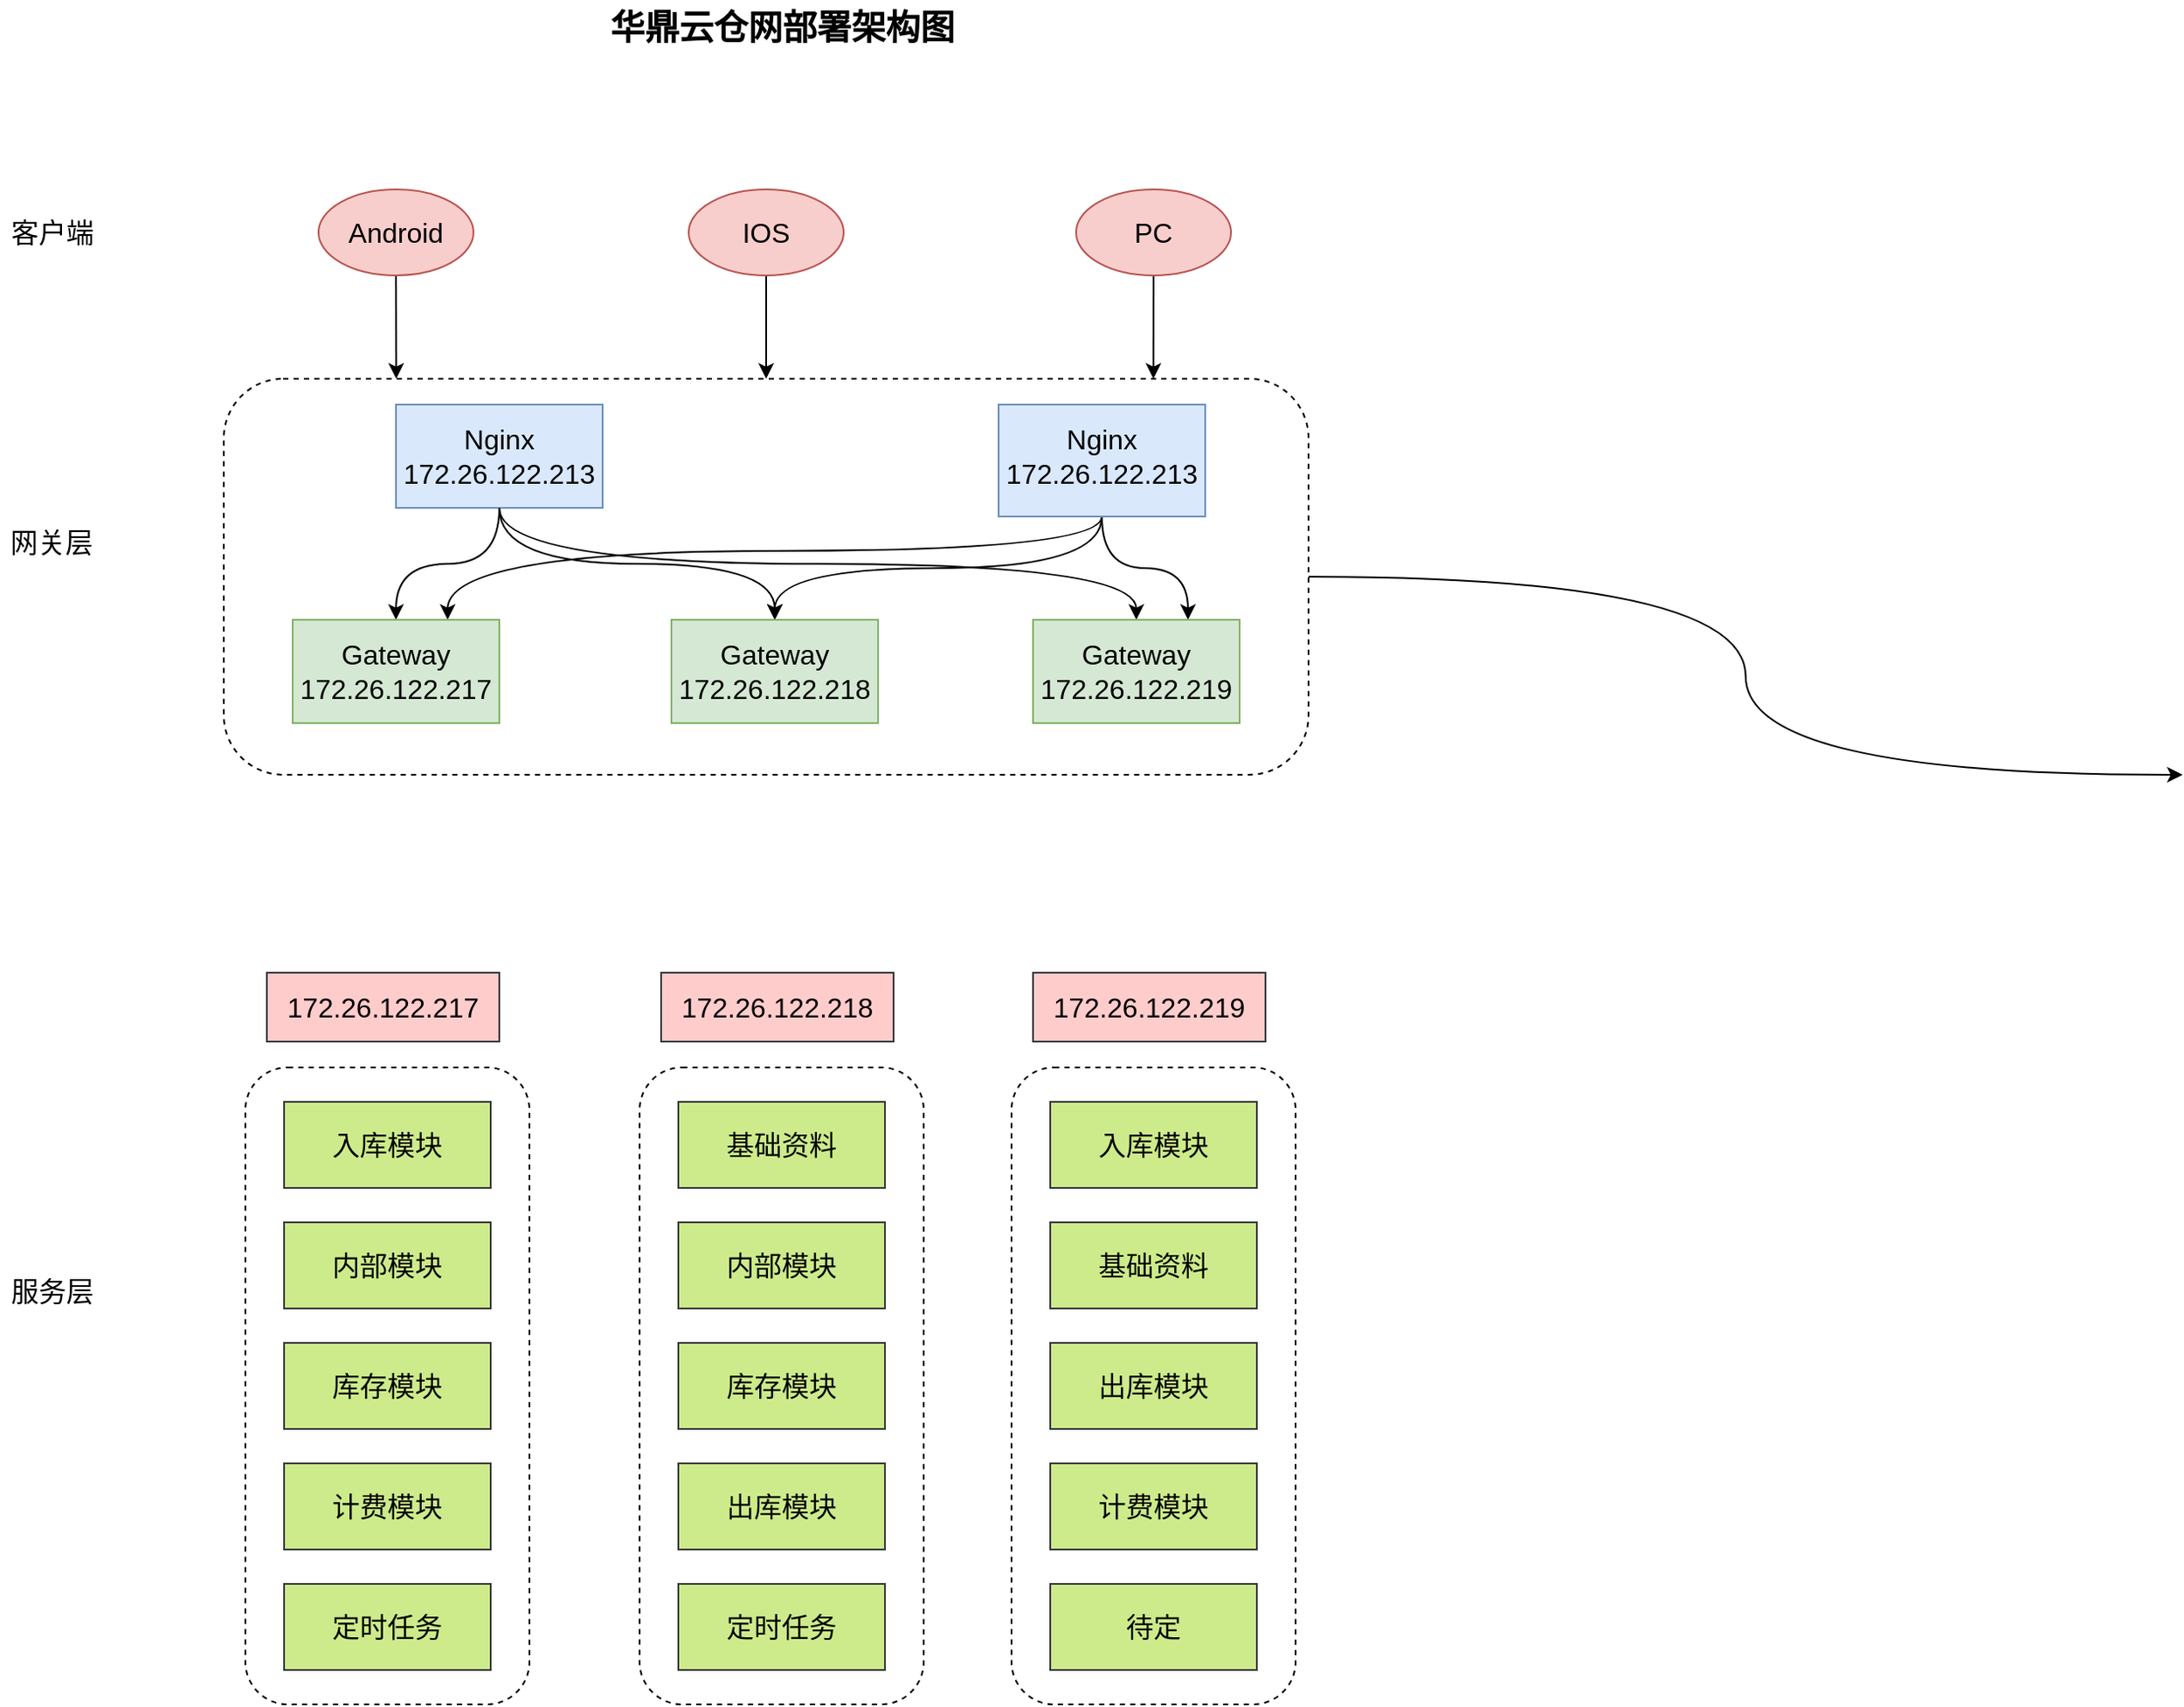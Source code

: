<mxfile version="15.9.4" type="github">
  <diagram id="0WlvMbETFTRI-HPRhYiD" name="Page-1">
    <mxGraphModel dx="1769" dy="621" grid="1" gridSize="10" guides="1" tooltips="1" connect="1" arrows="1" fold="1" page="1" pageScale="1" pageWidth="827" pageHeight="1169" math="0" shadow="0">
      <root>
        <mxCell id="0" />
        <mxCell id="1" parent="0" />
        <mxCell id="SmQ9b6Evit55e1KI1vsO-1" value="华鼎云仓网部署架构图" style="text;html=1;align=center;verticalAlign=middle;resizable=0;points=[];autosize=1;strokeColor=none;fillColor=none;fontStyle=1;fontSize=20;" vertex="1" parent="1">
          <mxGeometry x="304" y="20" width="220" height="30" as="geometry" />
        </mxCell>
        <mxCell id="SmQ9b6Evit55e1KI1vsO-48" style="edgeStyle=orthogonalEdgeStyle;curved=1;rounded=0;orthogonalLoop=1;jettySize=auto;html=1;entryX=0.5;entryY=0;entryDx=0;entryDy=0;fontSize=16;" edge="1" parent="1" source="SmQ9b6Evit55e1KI1vsO-3">
          <mxGeometry relative="1" as="geometry">
            <mxPoint x="1227.75" y="470" as="targetPoint" />
          </mxGeometry>
        </mxCell>
        <mxCell id="SmQ9b6Evit55e1KI1vsO-3" value="" style="rounded=1;whiteSpace=wrap;html=1;fontSize=20;labelBackgroundColor=none;fillColor=none;dashed=1;" vertex="1" parent="1">
          <mxGeometry x="90" y="240" width="630" height="230" as="geometry" />
        </mxCell>
        <mxCell id="SmQ9b6Evit55e1KI1vsO-24" style="edgeStyle=orthogonalEdgeStyle;curved=1;rounded=0;orthogonalLoop=1;jettySize=auto;html=1;exitX=0.5;exitY=1;exitDx=0;exitDy=0;fontSize=16;" edge="1" parent="1" source="SmQ9b6Evit55e1KI1vsO-4" target="SmQ9b6Evit55e1KI1vsO-3">
          <mxGeometry relative="1" as="geometry">
            <Array as="points">
              <mxPoint x="190" y="380" />
              <mxPoint x="190" y="380" />
            </Array>
          </mxGeometry>
        </mxCell>
        <mxCell id="SmQ9b6Evit55e1KI1vsO-27" style="edgeStyle=orthogonalEdgeStyle;curved=1;rounded=0;orthogonalLoop=1;jettySize=auto;html=1;fontSize=16;exitX=0.5;exitY=1;exitDx=0;exitDy=0;" edge="1" parent="1" source="SmQ9b6Evit55e1KI1vsO-4" target="SmQ9b6Evit55e1KI1vsO-21">
          <mxGeometry relative="1" as="geometry" />
        </mxCell>
        <mxCell id="SmQ9b6Evit55e1KI1vsO-28" style="edgeStyle=orthogonalEdgeStyle;curved=1;rounded=0;orthogonalLoop=1;jettySize=auto;html=1;exitX=0.5;exitY=1;exitDx=0;exitDy=0;entryX=0.5;entryY=0;entryDx=0;entryDy=0;fontSize=16;" edge="1" parent="1" source="SmQ9b6Evit55e1KI1vsO-4" target="SmQ9b6Evit55e1KI1vsO-22">
          <mxGeometry relative="1" as="geometry" />
        </mxCell>
        <mxCell id="SmQ9b6Evit55e1KI1vsO-4" value="" style="rounded=0;whiteSpace=wrap;html=1;labelBackgroundColor=none;fontSize=20;fillColor=#dae8fc;strokeColor=#6c8ebf;" vertex="1" parent="1">
          <mxGeometry x="190" y="255" width="120" height="60" as="geometry" />
        </mxCell>
        <mxCell id="SmQ9b6Evit55e1KI1vsO-43" style="edgeStyle=orthogonalEdgeStyle;curved=1;rounded=0;orthogonalLoop=1;jettySize=auto;html=1;entryX=0.159;entryY=0;entryDx=0;entryDy=0;entryPerimeter=0;fontSize=16;" edge="1" parent="1" source="SmQ9b6Evit55e1KI1vsO-5" target="SmQ9b6Evit55e1KI1vsO-3">
          <mxGeometry relative="1" as="geometry" />
        </mxCell>
        <mxCell id="SmQ9b6Evit55e1KI1vsO-5" value="Android" style="ellipse;whiteSpace=wrap;html=1;labelBackgroundColor=none;fontSize=16;fillColor=#f8cecc;strokeColor=#b85450;" vertex="1" parent="1">
          <mxGeometry x="145" y="130" width="90" height="50" as="geometry" />
        </mxCell>
        <mxCell id="SmQ9b6Evit55e1KI1vsO-42" style="edgeStyle=orthogonalEdgeStyle;curved=1;rounded=0;orthogonalLoop=1;jettySize=auto;html=1;entryX=0.5;entryY=0;entryDx=0;entryDy=0;fontSize=16;" edge="1" parent="1" source="SmQ9b6Evit55e1KI1vsO-6" target="SmQ9b6Evit55e1KI1vsO-3">
          <mxGeometry relative="1" as="geometry" />
        </mxCell>
        <mxCell id="SmQ9b6Evit55e1KI1vsO-6" value="IOS" style="ellipse;whiteSpace=wrap;html=1;labelBackgroundColor=none;fontSize=16;fillColor=#f8cecc;strokeColor=#b85450;" vertex="1" parent="1">
          <mxGeometry x="360" y="130" width="90" height="50" as="geometry" />
        </mxCell>
        <mxCell id="SmQ9b6Evit55e1KI1vsO-41" style="edgeStyle=orthogonalEdgeStyle;curved=1;rounded=0;orthogonalLoop=1;jettySize=auto;html=1;entryX=0.857;entryY=0;entryDx=0;entryDy=0;entryPerimeter=0;fontSize=16;" edge="1" parent="1" source="SmQ9b6Evit55e1KI1vsO-7" target="SmQ9b6Evit55e1KI1vsO-3">
          <mxGeometry relative="1" as="geometry" />
        </mxCell>
        <mxCell id="SmQ9b6Evit55e1KI1vsO-7" value="PC" style="ellipse;whiteSpace=wrap;html=1;labelBackgroundColor=none;fontSize=16;fillColor=#f8cecc;strokeColor=#b85450;" vertex="1" parent="1">
          <mxGeometry x="585" y="130" width="90" height="50" as="geometry" />
        </mxCell>
        <mxCell id="SmQ9b6Evit55e1KI1vsO-8" value="网关层" style="text;html=1;strokeColor=none;fillColor=none;align=center;verticalAlign=middle;whiteSpace=wrap;rounded=0;labelBackgroundColor=none;fontSize=16;" vertex="1" parent="1">
          <mxGeometry x="-40" y="320" width="60" height="30" as="geometry" />
        </mxCell>
        <mxCell id="SmQ9b6Evit55e1KI1vsO-26" style="edgeStyle=orthogonalEdgeStyle;curved=1;rounded=0;orthogonalLoop=1;jettySize=auto;html=1;entryX=0.5;entryY=0;entryDx=0;entryDy=0;fontSize=16;exitX=0.5;exitY=1;exitDx=0;exitDy=0;" edge="1" parent="1" source="SmQ9b6Evit55e1KI1vsO-4" target="SmQ9b6Evit55e1KI1vsO-19">
          <mxGeometry relative="1" as="geometry">
            <mxPoint x="250" y="320" as="sourcePoint" />
          </mxGeometry>
        </mxCell>
        <mxCell id="SmQ9b6Evit55e1KI1vsO-9" value="Nginx&lt;br&gt;172.26.122.213" style="text;html=1;strokeColor=none;fillColor=none;align=center;verticalAlign=middle;whiteSpace=wrap;rounded=0;labelBackgroundColor=none;fontSize=16;" vertex="1" parent="1">
          <mxGeometry x="195" y="265" width="110" height="40" as="geometry" />
        </mxCell>
        <mxCell id="SmQ9b6Evit55e1KI1vsO-33" style="edgeStyle=orthogonalEdgeStyle;curved=1;rounded=0;orthogonalLoop=1;jettySize=auto;html=1;entryX=0.75;entryY=0;entryDx=0;entryDy=0;fontSize=16;" edge="1" parent="1" source="SmQ9b6Evit55e1KI1vsO-10" target="SmQ9b6Evit55e1KI1vsO-19">
          <mxGeometry relative="1" as="geometry">
            <Array as="points">
              <mxPoint x="600" y="340" />
              <mxPoint x="220" y="340" />
            </Array>
          </mxGeometry>
        </mxCell>
        <mxCell id="SmQ9b6Evit55e1KI1vsO-34" style="edgeStyle=orthogonalEdgeStyle;curved=1;rounded=0;orthogonalLoop=1;jettySize=auto;html=1;exitX=0.5;exitY=1;exitDx=0;exitDy=0;fontSize=16;" edge="1" parent="1" source="SmQ9b6Evit55e1KI1vsO-10" target="SmQ9b6Evit55e1KI1vsO-21">
          <mxGeometry relative="1" as="geometry" />
        </mxCell>
        <mxCell id="SmQ9b6Evit55e1KI1vsO-35" style="edgeStyle=orthogonalEdgeStyle;curved=1;rounded=0;orthogonalLoop=1;jettySize=auto;html=1;entryX=0.75;entryY=0;entryDx=0;entryDy=0;fontSize=16;" edge="1" parent="1" source="SmQ9b6Evit55e1KI1vsO-10" target="SmQ9b6Evit55e1KI1vsO-22">
          <mxGeometry relative="1" as="geometry">
            <Array as="points">
              <mxPoint x="600" y="350" />
              <mxPoint x="650" y="350" />
            </Array>
          </mxGeometry>
        </mxCell>
        <mxCell id="SmQ9b6Evit55e1KI1vsO-10" value="" style="rounded=0;whiteSpace=wrap;html=1;labelBackgroundColor=none;fontSize=20;fillColor=#dae8fc;strokeColor=#6c8ebf;" vertex="1" parent="1">
          <mxGeometry x="540" y="255" width="120" height="65" as="geometry" />
        </mxCell>
        <mxCell id="SmQ9b6Evit55e1KI1vsO-12" value="Nginx&lt;br&gt;172.26.122.213" style="text;html=1;strokeColor=none;fillColor=none;align=center;verticalAlign=middle;whiteSpace=wrap;rounded=0;labelBackgroundColor=none;fontSize=16;" vertex="1" parent="1">
          <mxGeometry x="545" y="265" width="110" height="40" as="geometry" />
        </mxCell>
        <mxCell id="SmQ9b6Evit55e1KI1vsO-19" value="" style="rounded=0;whiteSpace=wrap;html=1;labelBackgroundColor=#FFFFFF;fontSize=16;fillColor=#d5e8d4;strokeColor=#82b366;" vertex="1" parent="1">
          <mxGeometry x="130" y="380" width="120" height="60" as="geometry" />
        </mxCell>
        <mxCell id="SmQ9b6Evit55e1KI1vsO-21" value="" style="rounded=0;whiteSpace=wrap;html=1;labelBackgroundColor=#FFFFFF;fontSize=16;fillColor=#d5e8d4;strokeColor=#82b366;" vertex="1" parent="1">
          <mxGeometry x="350" y="380" width="120" height="60" as="geometry" />
        </mxCell>
        <mxCell id="SmQ9b6Evit55e1KI1vsO-22" value="" style="rounded=0;whiteSpace=wrap;html=1;labelBackgroundColor=#FFFFFF;fontSize=16;fillColor=#d5e8d4;strokeColor=#82b366;" vertex="1" parent="1">
          <mxGeometry x="560" y="380" width="120" height="60" as="geometry" />
        </mxCell>
        <mxCell id="SmQ9b6Evit55e1KI1vsO-30" value="Gateway&lt;br&gt;172.26.122.217" style="text;html=1;strokeColor=none;fillColor=none;align=center;verticalAlign=middle;whiteSpace=wrap;rounded=0;labelBackgroundColor=none;fontSize=16;" vertex="1" parent="1">
          <mxGeometry x="135" y="390" width="110" height="40" as="geometry" />
        </mxCell>
        <mxCell id="SmQ9b6Evit55e1KI1vsO-31" value="Gateway&lt;br&gt;172.26.122.218" style="text;html=1;strokeColor=none;fillColor=none;align=center;verticalAlign=middle;whiteSpace=wrap;rounded=0;labelBackgroundColor=none;fontSize=16;" vertex="1" parent="1">
          <mxGeometry x="355" y="390" width="110" height="40" as="geometry" />
        </mxCell>
        <mxCell id="SmQ9b6Evit55e1KI1vsO-32" value="Gateway&lt;br&gt;172.26.122.219" style="text;html=1;strokeColor=none;fillColor=none;align=center;verticalAlign=middle;whiteSpace=wrap;rounded=0;labelBackgroundColor=none;fontSize=16;" vertex="1" parent="1">
          <mxGeometry x="565" y="390" width="110" height="40" as="geometry" />
        </mxCell>
        <mxCell id="SmQ9b6Evit55e1KI1vsO-36" value="客户端" style="text;html=1;align=center;verticalAlign=middle;resizable=0;points=[];autosize=1;strokeColor=none;fillColor=none;fontSize=16;" vertex="1" parent="1">
          <mxGeometry x="-40" y="145" width="60" height="20" as="geometry" />
        </mxCell>
        <mxCell id="SmQ9b6Evit55e1KI1vsO-37" value="服务层" style="text;html=1;align=center;verticalAlign=middle;resizable=0;points=[];autosize=1;strokeColor=none;fillColor=none;fontSize=16;" vertex="1" parent="1">
          <mxGeometry x="-40" y="760" width="60" height="20" as="geometry" />
        </mxCell>
        <mxCell id="SmQ9b6Evit55e1KI1vsO-44" value="" style="rounded=1;whiteSpace=wrap;html=1;dashed=1;labelBackgroundColor=#;fontSize=16;fillColor=none;" vertex="1" parent="1">
          <mxGeometry x="102.5" y="640" width="165" height="370" as="geometry" />
        </mxCell>
        <mxCell id="SmQ9b6Evit55e1KI1vsO-45" value="入库模块" style="rounded=0;whiteSpace=wrap;html=1;labelBackgroundColor=#;fontSize=16;fillColor=#cdeb8b;strokeColor=#36393d;" vertex="1" parent="1">
          <mxGeometry x="125" y="660" width="120" height="50" as="geometry" />
        </mxCell>
        <mxCell id="SmQ9b6Evit55e1KI1vsO-46" value="内部模块" style="rounded=0;whiteSpace=wrap;html=1;labelBackgroundColor=#;fontSize=16;fillColor=#cdeb8b;strokeColor=#36393d;" vertex="1" parent="1">
          <mxGeometry x="125" y="730" width="120" height="50" as="geometry" />
        </mxCell>
        <mxCell id="SmQ9b6Evit55e1KI1vsO-47" value="库存模块" style="rounded=0;whiteSpace=wrap;html=1;labelBackgroundColor=#;fontSize=16;fillColor=#cdeb8b;strokeColor=#36393d;" vertex="1" parent="1">
          <mxGeometry x="125" y="800" width="120" height="50" as="geometry" />
        </mxCell>
        <mxCell id="SmQ9b6Evit55e1KI1vsO-49" value="172.26.122.217" style="text;html=1;strokeColor=#36393d;fillColor=#ffcccc;align=center;verticalAlign=middle;whiteSpace=wrap;rounded=0;labelBackgroundColor=#;fontSize=16;" vertex="1" parent="1">
          <mxGeometry x="115" y="585" width="135" height="40" as="geometry" />
        </mxCell>
        <mxCell id="SmQ9b6Evit55e1KI1vsO-50" value="计费模块" style="rounded=0;whiteSpace=wrap;html=1;labelBackgroundColor=#;fontSize=16;fillColor=#cdeb8b;strokeColor=#36393d;" vertex="1" parent="1">
          <mxGeometry x="125" y="870" width="120" height="50" as="geometry" />
        </mxCell>
        <mxCell id="SmQ9b6Evit55e1KI1vsO-51" value="定时任务" style="rounded=0;whiteSpace=wrap;html=1;labelBackgroundColor=#;fontSize=16;fillColor=#cdeb8b;strokeColor=#36393d;" vertex="1" parent="1">
          <mxGeometry x="125" y="940" width="120" height="50" as="geometry" />
        </mxCell>
        <mxCell id="SmQ9b6Evit55e1KI1vsO-53" value="" style="rounded=1;whiteSpace=wrap;html=1;dashed=1;labelBackgroundColor=#;fontSize=16;fillColor=none;" vertex="1" parent="1">
          <mxGeometry x="331.5" y="640" width="165" height="370" as="geometry" />
        </mxCell>
        <mxCell id="SmQ9b6Evit55e1KI1vsO-54" value="基础资料" style="rounded=0;whiteSpace=wrap;html=1;labelBackgroundColor=#;fontSize=16;fillColor=#cdeb8b;strokeColor=#36393d;" vertex="1" parent="1">
          <mxGeometry x="354" y="660" width="120" height="50" as="geometry" />
        </mxCell>
        <mxCell id="SmQ9b6Evit55e1KI1vsO-55" value="内部模块" style="rounded=0;whiteSpace=wrap;html=1;labelBackgroundColor=#;fontSize=16;fillColor=#cdeb8b;strokeColor=#36393d;" vertex="1" parent="1">
          <mxGeometry x="354" y="730" width="120" height="50" as="geometry" />
        </mxCell>
        <mxCell id="SmQ9b6Evit55e1KI1vsO-56" value="库存模块" style="rounded=0;whiteSpace=wrap;html=1;labelBackgroundColor=#;fontSize=16;fillColor=#cdeb8b;strokeColor=#36393d;" vertex="1" parent="1">
          <mxGeometry x="354" y="800" width="120" height="50" as="geometry" />
        </mxCell>
        <mxCell id="SmQ9b6Evit55e1KI1vsO-57" value="172.26.122.218" style="text;html=1;strokeColor=#36393d;fillColor=#ffcccc;align=center;verticalAlign=middle;whiteSpace=wrap;rounded=0;labelBackgroundColor=#;fontSize=16;" vertex="1" parent="1">
          <mxGeometry x="344" y="585" width="135" height="40" as="geometry" />
        </mxCell>
        <mxCell id="SmQ9b6Evit55e1KI1vsO-58" value="出库模块" style="rounded=0;whiteSpace=wrap;html=1;labelBackgroundColor=#;fontSize=16;fillColor=#cdeb8b;strokeColor=#36393d;" vertex="1" parent="1">
          <mxGeometry x="354" y="870" width="120" height="50" as="geometry" />
        </mxCell>
        <mxCell id="SmQ9b6Evit55e1KI1vsO-59" value="定时任务" style="rounded=0;whiteSpace=wrap;html=1;labelBackgroundColor=#;fontSize=16;fillColor=#cdeb8b;strokeColor=#36393d;" vertex="1" parent="1">
          <mxGeometry x="354" y="940" width="120" height="50" as="geometry" />
        </mxCell>
        <mxCell id="SmQ9b6Evit55e1KI1vsO-60" value="" style="rounded=1;whiteSpace=wrap;html=1;dashed=1;labelBackgroundColor=#;fontSize=16;fillColor=none;" vertex="1" parent="1">
          <mxGeometry x="547.5" y="640" width="165" height="370" as="geometry" />
        </mxCell>
        <mxCell id="SmQ9b6Evit55e1KI1vsO-61" value="入库模块" style="rounded=0;whiteSpace=wrap;html=1;labelBackgroundColor=#;fontSize=16;fillColor=#cdeb8b;strokeColor=#36393d;" vertex="1" parent="1">
          <mxGeometry x="570" y="660" width="120" height="50" as="geometry" />
        </mxCell>
        <mxCell id="SmQ9b6Evit55e1KI1vsO-62" value="基础资料" style="rounded=0;whiteSpace=wrap;html=1;labelBackgroundColor=#;fontSize=16;fillColor=#cdeb8b;strokeColor=#36393d;" vertex="1" parent="1">
          <mxGeometry x="570" y="730" width="120" height="50" as="geometry" />
        </mxCell>
        <mxCell id="SmQ9b6Evit55e1KI1vsO-63" value="出库模块" style="rounded=0;whiteSpace=wrap;html=1;labelBackgroundColor=#;fontSize=16;fillColor=#cdeb8b;strokeColor=#36393d;" vertex="1" parent="1">
          <mxGeometry x="570" y="800" width="120" height="50" as="geometry" />
        </mxCell>
        <mxCell id="SmQ9b6Evit55e1KI1vsO-64" value="172.26.122.219" style="text;html=1;strokeColor=#36393d;fillColor=#ffcccc;align=center;verticalAlign=middle;whiteSpace=wrap;rounded=0;labelBackgroundColor=#;fontSize=16;" vertex="1" parent="1">
          <mxGeometry x="560" y="585" width="135" height="40" as="geometry" />
        </mxCell>
        <mxCell id="SmQ9b6Evit55e1KI1vsO-65" value="计费模块" style="rounded=0;whiteSpace=wrap;html=1;labelBackgroundColor=#;fontSize=16;fillColor=#cdeb8b;strokeColor=#36393d;" vertex="1" parent="1">
          <mxGeometry x="570" y="870" width="120" height="50" as="geometry" />
        </mxCell>
        <mxCell id="SmQ9b6Evit55e1KI1vsO-67" value="待定" style="rounded=0;whiteSpace=wrap;html=1;labelBackgroundColor=#;fontSize=16;fillColor=#cdeb8b;strokeColor=#36393d;" vertex="1" parent="1">
          <mxGeometry x="570" y="940" width="120" height="50" as="geometry" />
        </mxCell>
      </root>
    </mxGraphModel>
  </diagram>
</mxfile>
